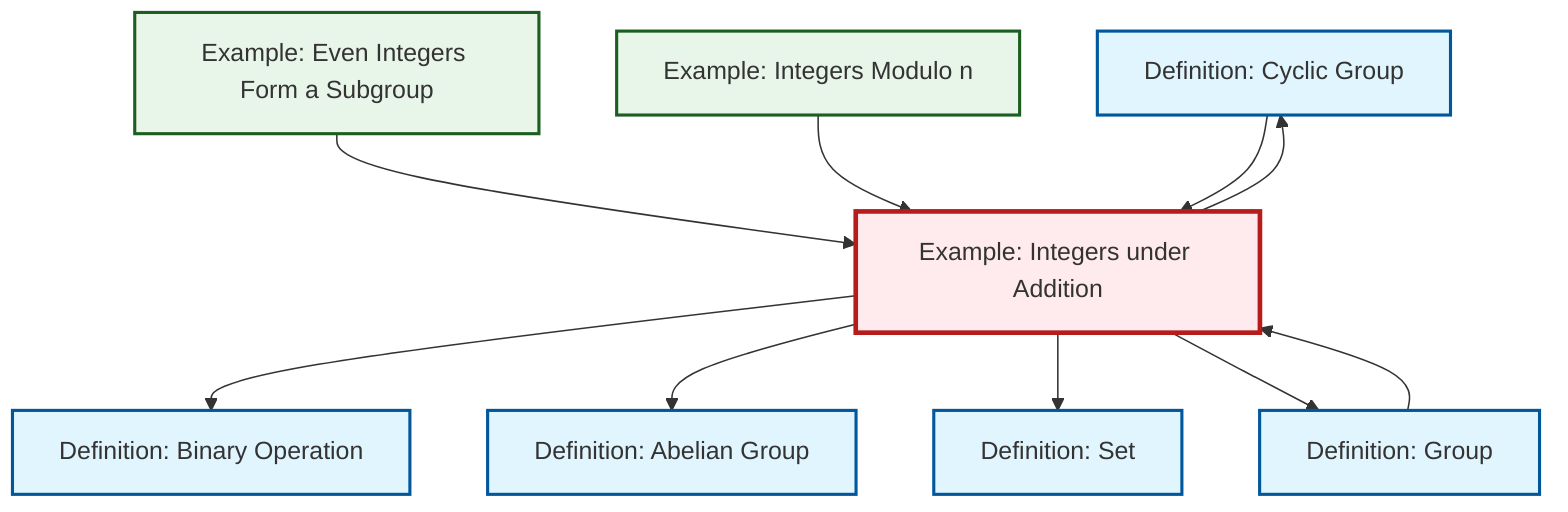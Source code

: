 graph TD
    classDef definition fill:#e1f5fe,stroke:#01579b,stroke-width:2px
    classDef theorem fill:#f3e5f5,stroke:#4a148c,stroke-width:2px
    classDef axiom fill:#fff3e0,stroke:#e65100,stroke-width:2px
    classDef example fill:#e8f5e9,stroke:#1b5e20,stroke-width:2px
    classDef current fill:#ffebee,stroke:#b71c1c,stroke-width:3px
    def-cyclic-group["Definition: Cyclic Group"]:::definition
    def-abelian-group["Definition: Abelian Group"]:::definition
    def-binary-operation["Definition: Binary Operation"]:::definition
    def-set["Definition: Set"]:::definition
    ex-even-integers-subgroup["Example: Even Integers Form a Subgroup"]:::example
    def-group["Definition: Group"]:::definition
    ex-integers-addition["Example: Integers under Addition"]:::example
    ex-quotient-integers-mod-n["Example: Integers Modulo n"]:::example
    ex-integers-addition --> def-binary-operation
    ex-integers-addition --> def-cyclic-group
    def-group --> ex-integers-addition
    ex-integers-addition --> def-abelian-group
    ex-even-integers-subgroup --> ex-integers-addition
    ex-integers-addition --> def-set
    ex-quotient-integers-mod-n --> ex-integers-addition
    def-cyclic-group --> ex-integers-addition
    ex-integers-addition --> def-group
    class ex-integers-addition current